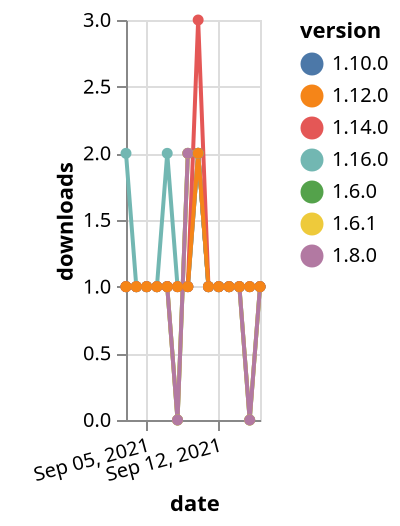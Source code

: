 {"$schema": "https://vega.github.io/schema/vega-lite/v5.json", "description": "A simple bar chart with embedded data.", "data": {"values": [{"date": "2021-09-03", "total": 246, "delta": 1, "version": "1.6.0"}, {"date": "2021-09-04", "total": 247, "delta": 1, "version": "1.6.0"}, {"date": "2021-09-05", "total": 248, "delta": 1, "version": "1.6.0"}, {"date": "2021-09-06", "total": 249, "delta": 1, "version": "1.6.0"}, {"date": "2021-09-07", "total": 250, "delta": 1, "version": "1.6.0"}, {"date": "2021-09-08", "total": 250, "delta": 0, "version": "1.6.0"}, {"date": "2021-09-09", "total": 252, "delta": 2, "version": "1.6.0"}, {"date": "2021-09-10", "total": 254, "delta": 2, "version": "1.6.0"}, {"date": "2021-09-11", "total": 255, "delta": 1, "version": "1.6.0"}, {"date": "2021-09-12", "total": 256, "delta": 1, "version": "1.6.0"}, {"date": "2021-09-13", "total": 257, "delta": 1, "version": "1.6.0"}, {"date": "2021-09-14", "total": 258, "delta": 1, "version": "1.6.0"}, {"date": "2021-09-15", "total": 258, "delta": 0, "version": "1.6.0"}, {"date": "2021-09-16", "total": 259, "delta": 1, "version": "1.6.0"}, {"date": "2021-09-03", "total": 245, "delta": 1, "version": "1.6.1"}, {"date": "2021-09-04", "total": 246, "delta": 1, "version": "1.6.1"}, {"date": "2021-09-05", "total": 247, "delta": 1, "version": "1.6.1"}, {"date": "2021-09-06", "total": 248, "delta": 1, "version": "1.6.1"}, {"date": "2021-09-07", "total": 249, "delta": 1, "version": "1.6.1"}, {"date": "2021-09-08", "total": 249, "delta": 0, "version": "1.6.1"}, {"date": "2021-09-09", "total": 251, "delta": 2, "version": "1.6.1"}, {"date": "2021-09-10", "total": 253, "delta": 2, "version": "1.6.1"}, {"date": "2021-09-11", "total": 254, "delta": 1, "version": "1.6.1"}, {"date": "2021-09-12", "total": 255, "delta": 1, "version": "1.6.1"}, {"date": "2021-09-13", "total": 256, "delta": 1, "version": "1.6.1"}, {"date": "2021-09-14", "total": 257, "delta": 1, "version": "1.6.1"}, {"date": "2021-09-15", "total": 257, "delta": 0, "version": "1.6.1"}, {"date": "2021-09-16", "total": 258, "delta": 1, "version": "1.6.1"}, {"date": "2021-09-03", "total": 204, "delta": 1, "version": "1.8.0"}, {"date": "2021-09-04", "total": 205, "delta": 1, "version": "1.8.0"}, {"date": "2021-09-05", "total": 206, "delta": 1, "version": "1.8.0"}, {"date": "2021-09-06", "total": 207, "delta": 1, "version": "1.8.0"}, {"date": "2021-09-07", "total": 208, "delta": 1, "version": "1.8.0"}, {"date": "2021-09-08", "total": 208, "delta": 0, "version": "1.8.0"}, {"date": "2021-09-09", "total": 210, "delta": 2, "version": "1.8.0"}, {"date": "2021-09-10", "total": 212, "delta": 2, "version": "1.8.0"}, {"date": "2021-09-11", "total": 213, "delta": 1, "version": "1.8.0"}, {"date": "2021-09-12", "total": 214, "delta": 1, "version": "1.8.0"}, {"date": "2021-09-13", "total": 215, "delta": 1, "version": "1.8.0"}, {"date": "2021-09-14", "total": 216, "delta": 1, "version": "1.8.0"}, {"date": "2021-09-15", "total": 216, "delta": 0, "version": "1.8.0"}, {"date": "2021-09-16", "total": 217, "delta": 1, "version": "1.8.0"}, {"date": "2021-09-03", "total": 206, "delta": 1, "version": "1.10.0"}, {"date": "2021-09-04", "total": 207, "delta": 1, "version": "1.10.0"}, {"date": "2021-09-05", "total": 208, "delta": 1, "version": "1.10.0"}, {"date": "2021-09-06", "total": 209, "delta": 1, "version": "1.10.0"}, {"date": "2021-09-07", "total": 210, "delta": 1, "version": "1.10.0"}, {"date": "2021-09-08", "total": 211, "delta": 1, "version": "1.10.0"}, {"date": "2021-09-09", "total": 212, "delta": 1, "version": "1.10.0"}, {"date": "2021-09-10", "total": 214, "delta": 2, "version": "1.10.0"}, {"date": "2021-09-11", "total": 215, "delta": 1, "version": "1.10.0"}, {"date": "2021-09-12", "total": 216, "delta": 1, "version": "1.10.0"}, {"date": "2021-09-13", "total": 217, "delta": 1, "version": "1.10.0"}, {"date": "2021-09-14", "total": 218, "delta": 1, "version": "1.10.0"}, {"date": "2021-09-15", "total": 219, "delta": 1, "version": "1.10.0"}, {"date": "2021-09-16", "total": 220, "delta": 1, "version": "1.10.0"}, {"date": "2021-09-03", "total": 123, "delta": 2, "version": "1.16.0"}, {"date": "2021-09-04", "total": 124, "delta": 1, "version": "1.16.0"}, {"date": "2021-09-05", "total": 125, "delta": 1, "version": "1.16.0"}, {"date": "2021-09-06", "total": 126, "delta": 1, "version": "1.16.0"}, {"date": "2021-09-07", "total": 128, "delta": 2, "version": "1.16.0"}, {"date": "2021-09-08", "total": 129, "delta": 1, "version": "1.16.0"}, {"date": "2021-09-09", "total": 130, "delta": 1, "version": "1.16.0"}, {"date": "2021-09-10", "total": 132, "delta": 2, "version": "1.16.0"}, {"date": "2021-09-11", "total": 133, "delta": 1, "version": "1.16.0"}, {"date": "2021-09-12", "total": 134, "delta": 1, "version": "1.16.0"}, {"date": "2021-09-13", "total": 135, "delta": 1, "version": "1.16.0"}, {"date": "2021-09-14", "total": 136, "delta": 1, "version": "1.16.0"}, {"date": "2021-09-15", "total": 137, "delta": 1, "version": "1.16.0"}, {"date": "2021-09-16", "total": 138, "delta": 1, "version": "1.16.0"}, {"date": "2021-09-03", "total": 191, "delta": 1, "version": "1.14.0"}, {"date": "2021-09-04", "total": 192, "delta": 1, "version": "1.14.0"}, {"date": "2021-09-05", "total": 193, "delta": 1, "version": "1.14.0"}, {"date": "2021-09-06", "total": 194, "delta": 1, "version": "1.14.0"}, {"date": "2021-09-07", "total": 195, "delta": 1, "version": "1.14.0"}, {"date": "2021-09-08", "total": 196, "delta": 1, "version": "1.14.0"}, {"date": "2021-09-09", "total": 197, "delta": 1, "version": "1.14.0"}, {"date": "2021-09-10", "total": 200, "delta": 3, "version": "1.14.0"}, {"date": "2021-09-11", "total": 201, "delta": 1, "version": "1.14.0"}, {"date": "2021-09-12", "total": 202, "delta": 1, "version": "1.14.0"}, {"date": "2021-09-13", "total": 203, "delta": 1, "version": "1.14.0"}, {"date": "2021-09-14", "total": 204, "delta": 1, "version": "1.14.0"}, {"date": "2021-09-15", "total": 205, "delta": 1, "version": "1.14.0"}, {"date": "2021-09-16", "total": 206, "delta": 1, "version": "1.14.0"}, {"date": "2021-09-03", "total": 166, "delta": 1, "version": "1.12.0"}, {"date": "2021-09-04", "total": 167, "delta": 1, "version": "1.12.0"}, {"date": "2021-09-05", "total": 168, "delta": 1, "version": "1.12.0"}, {"date": "2021-09-06", "total": 169, "delta": 1, "version": "1.12.0"}, {"date": "2021-09-07", "total": 170, "delta": 1, "version": "1.12.0"}, {"date": "2021-09-08", "total": 171, "delta": 1, "version": "1.12.0"}, {"date": "2021-09-09", "total": 172, "delta": 1, "version": "1.12.0"}, {"date": "2021-09-10", "total": 174, "delta": 2, "version": "1.12.0"}, {"date": "2021-09-11", "total": 175, "delta": 1, "version": "1.12.0"}, {"date": "2021-09-12", "total": 176, "delta": 1, "version": "1.12.0"}, {"date": "2021-09-13", "total": 177, "delta": 1, "version": "1.12.0"}, {"date": "2021-09-14", "total": 178, "delta": 1, "version": "1.12.0"}, {"date": "2021-09-15", "total": 179, "delta": 1, "version": "1.12.0"}, {"date": "2021-09-16", "total": 180, "delta": 1, "version": "1.12.0"}]}, "width": "container", "mark": {"type": "line", "point": {"filled": true}}, "encoding": {"x": {"field": "date", "type": "temporal", "timeUnit": "yearmonthdate", "title": "date", "axis": {"labelAngle": -15}}, "y": {"field": "delta", "type": "quantitative", "title": "downloads"}, "color": {"field": "version", "type": "nominal"}, "tooltip": {"field": "delta"}}}